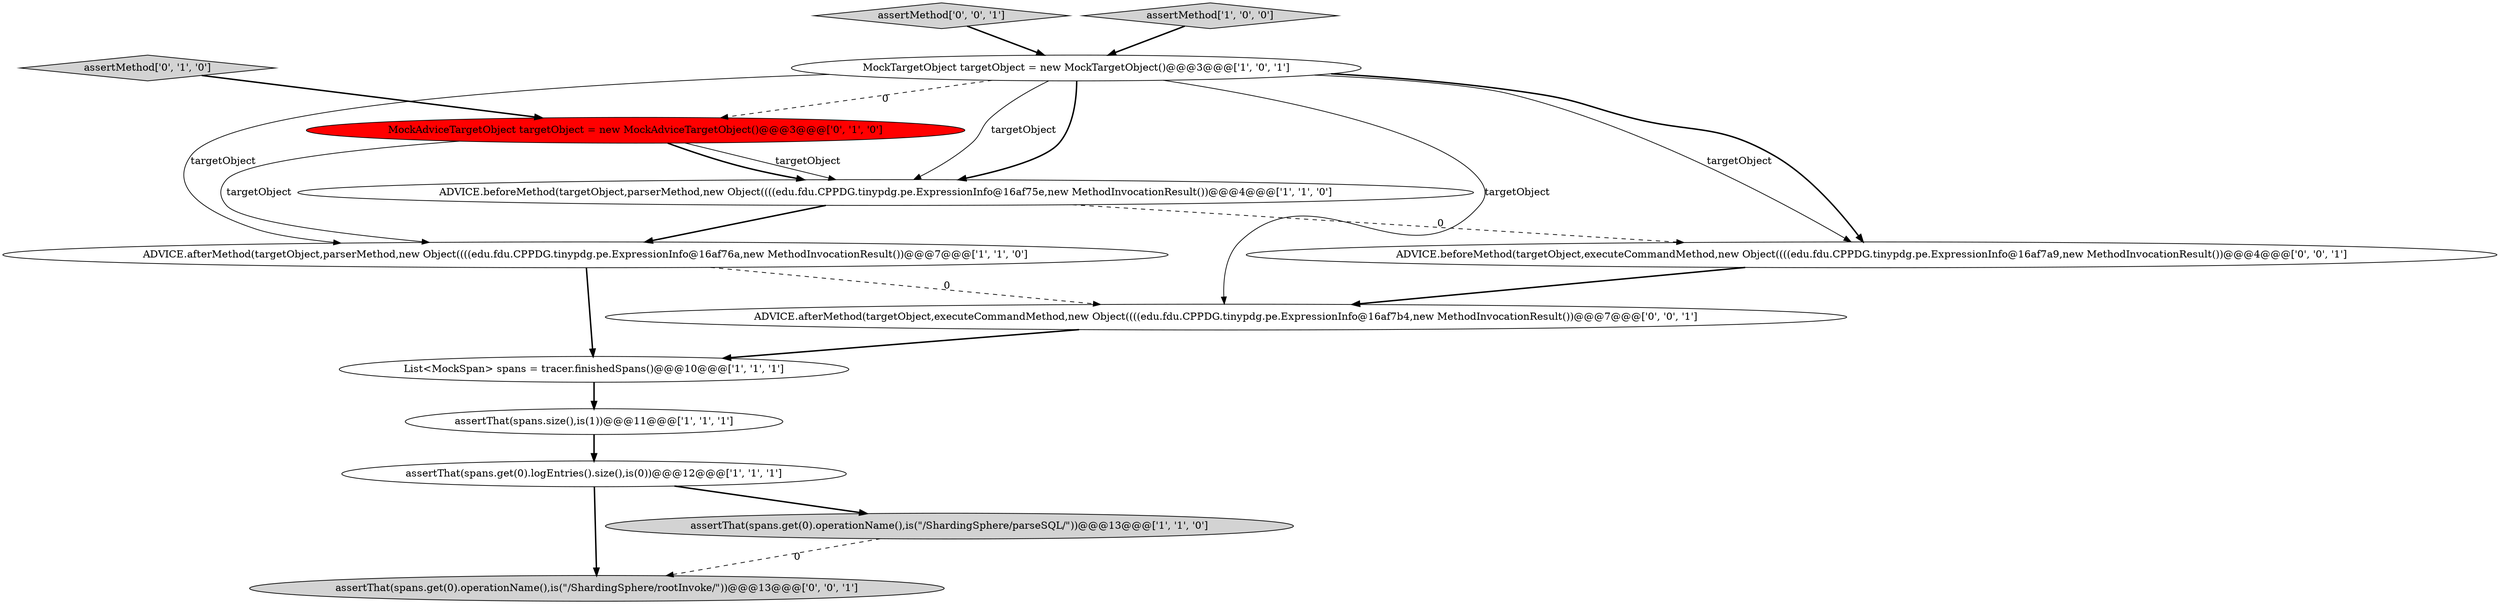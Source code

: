 digraph {
10 [style = filled, label = "ADVICE.afterMethod(targetObject,executeCommandMethod,new Object((((edu.fdu.CPPDG.tinypdg.pe.ExpressionInfo@16af7b4,new MethodInvocationResult())@@@7@@@['0', '0', '1']", fillcolor = white, shape = ellipse image = "AAA0AAABBB3BBB"];
12 [style = filled, label = "assertThat(spans.get(0).operationName(),is(\"/ShardingSphere/rootInvoke/\"))@@@13@@@['0', '0', '1']", fillcolor = lightgray, shape = ellipse image = "AAA0AAABBB3BBB"];
0 [style = filled, label = "assertThat(spans.get(0).logEntries().size(),is(0))@@@12@@@['1', '1', '1']", fillcolor = white, shape = ellipse image = "AAA0AAABBB1BBB"];
9 [style = filled, label = "MockAdviceTargetObject targetObject = new MockAdviceTargetObject()@@@3@@@['0', '1', '0']", fillcolor = red, shape = ellipse image = "AAA1AAABBB2BBB"];
6 [style = filled, label = "MockTargetObject targetObject = new MockTargetObject()@@@3@@@['1', '0', '1']", fillcolor = white, shape = ellipse image = "AAA0AAABBB1BBB"];
11 [style = filled, label = "ADVICE.beforeMethod(targetObject,executeCommandMethod,new Object((((edu.fdu.CPPDG.tinypdg.pe.ExpressionInfo@16af7a9,new MethodInvocationResult())@@@4@@@['0', '0', '1']", fillcolor = white, shape = ellipse image = "AAA0AAABBB3BBB"];
8 [style = filled, label = "assertMethod['0', '1', '0']", fillcolor = lightgray, shape = diamond image = "AAA0AAABBB2BBB"];
3 [style = filled, label = "ADVICE.beforeMethod(targetObject,parserMethod,new Object((((edu.fdu.CPPDG.tinypdg.pe.ExpressionInfo@16af75e,new MethodInvocationResult())@@@4@@@['1', '1', '0']", fillcolor = white, shape = ellipse image = "AAA0AAABBB1BBB"];
7 [style = filled, label = "assertThat(spans.get(0).operationName(),is(\"/ShardingSphere/parseSQL/\"))@@@13@@@['1', '1', '0']", fillcolor = lightgray, shape = ellipse image = "AAA0AAABBB1BBB"];
5 [style = filled, label = "List<MockSpan> spans = tracer.finishedSpans()@@@10@@@['1', '1', '1']", fillcolor = white, shape = ellipse image = "AAA0AAABBB1BBB"];
4 [style = filled, label = "ADVICE.afterMethod(targetObject,parserMethod,new Object((((edu.fdu.CPPDG.tinypdg.pe.ExpressionInfo@16af76a,new MethodInvocationResult())@@@7@@@['1', '1', '0']", fillcolor = white, shape = ellipse image = "AAA0AAABBB1BBB"];
13 [style = filled, label = "assertMethod['0', '0', '1']", fillcolor = lightgray, shape = diamond image = "AAA0AAABBB3BBB"];
2 [style = filled, label = "assertThat(spans.size(),is(1))@@@11@@@['1', '1', '1']", fillcolor = white, shape = ellipse image = "AAA0AAABBB1BBB"];
1 [style = filled, label = "assertMethod['1', '0', '0']", fillcolor = lightgray, shape = diamond image = "AAA0AAABBB1BBB"];
6->3 [style = bold, label=""];
0->12 [style = bold, label=""];
6->9 [style = dashed, label="0"];
6->10 [style = solid, label="targetObject"];
9->3 [style = solid, label="targetObject"];
6->11 [style = solid, label="targetObject"];
3->4 [style = bold, label=""];
0->7 [style = bold, label=""];
5->2 [style = bold, label=""];
2->0 [style = bold, label=""];
1->6 [style = bold, label=""];
10->5 [style = bold, label=""];
11->10 [style = bold, label=""];
6->11 [style = bold, label=""];
8->9 [style = bold, label=""];
6->4 [style = solid, label="targetObject"];
7->12 [style = dashed, label="0"];
9->3 [style = bold, label=""];
6->3 [style = solid, label="targetObject"];
13->6 [style = bold, label=""];
3->11 [style = dashed, label="0"];
4->10 [style = dashed, label="0"];
4->5 [style = bold, label=""];
9->4 [style = solid, label="targetObject"];
}

